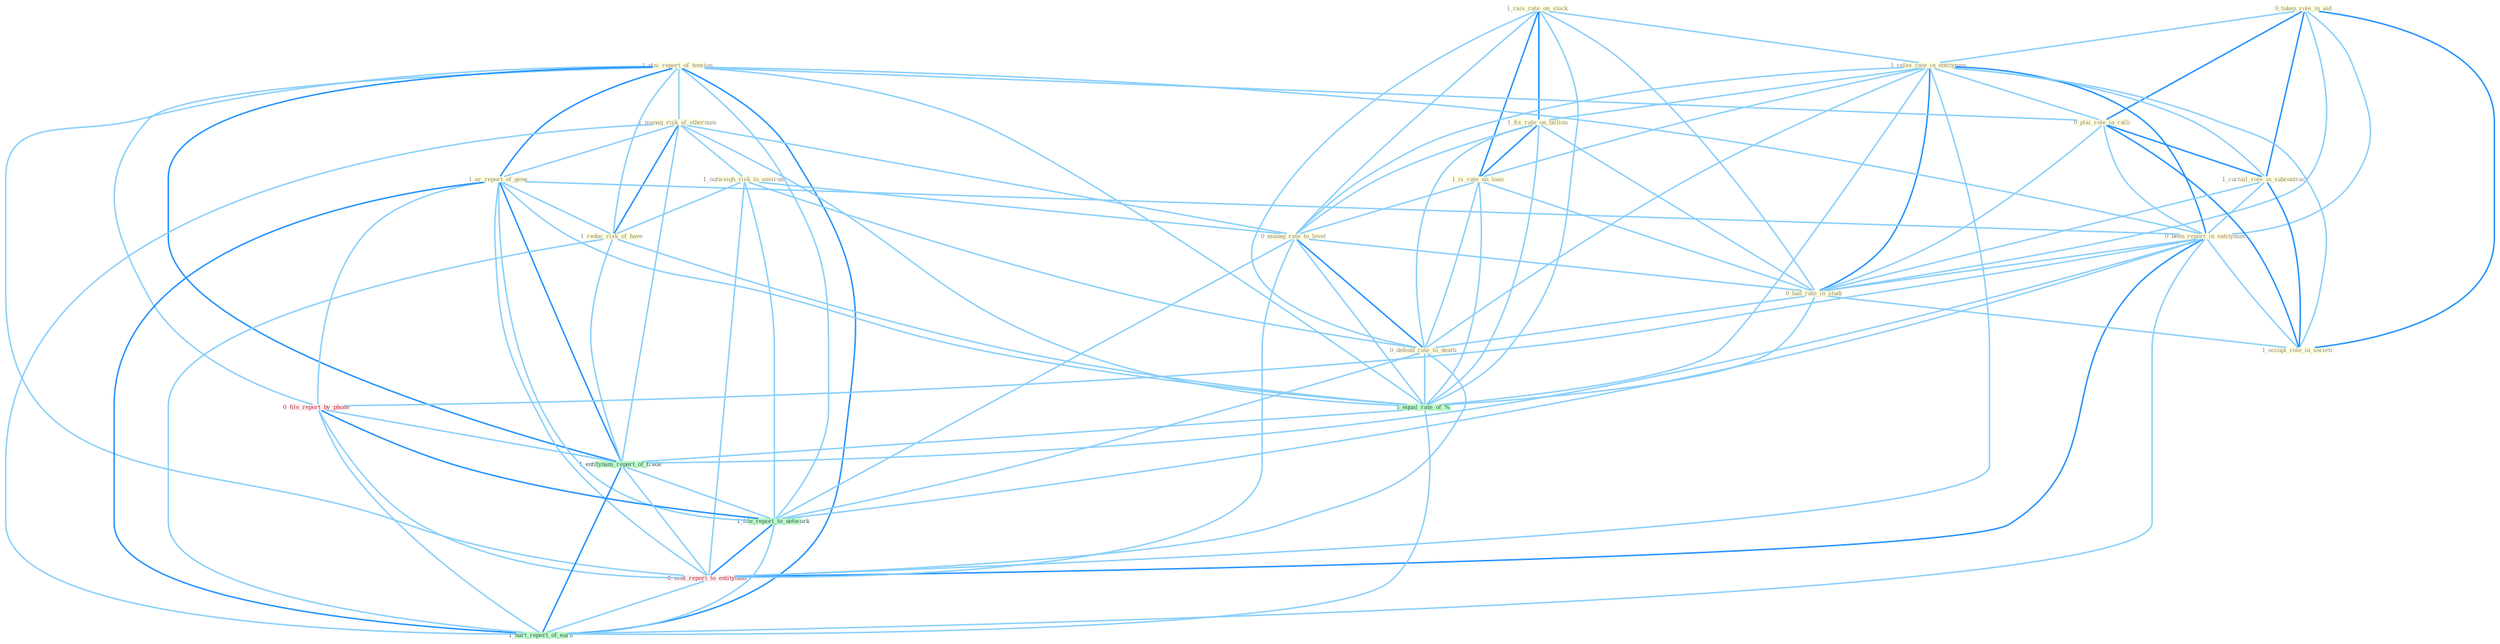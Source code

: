 Graph G{ 
    node
    [shape=polygon,style=filled,width=.5,height=.06,color="#BDFCC9",fixedsize=true,fontsize=4,
    fontcolor="#2f4f4f"];
    {node
    [color="#ffffe0", fontcolor="#8b7d6b"] "1_rais_rate_on_stock " "0_taken_role_in_aid " "1_relax_rate_in_entitynam " "1_plai_report_of_tension " "0_plai_role_in_ralli " "1_fix_rate_on_billion " "1_is_rate_on_loan " "1_curtail_role_in_subcontract " "1_manag_risk_of_othernum " "1_ar_report_of_gene " "0_been_report_in_entitynam " "1_outweigh_risk_to_environ " "1_reduc_risk_of_have " "0_manag_rate_to_level " "0_had_rate_in_studi " "0_defend_rate_to_death " "1_occupi_role_in_societi "}
{node [color="#fff0f5", fontcolor="#b22222"] "0_file_report_by_phone " "0_sent_report_to_entitynam "}
edge [color="#B0E2FF"];

	"1_rais_rate_on_stock " -- "1_relax_rate_in_entitynam " [w="1", color="#87cefa" ];
	"1_rais_rate_on_stock " -- "1_fix_rate_on_billion " [w="2", color="#1e90ff" , len=0.8];
	"1_rais_rate_on_stock " -- "1_is_rate_on_loan " [w="2", color="#1e90ff" , len=0.8];
	"1_rais_rate_on_stock " -- "0_manag_rate_to_level " [w="1", color="#87cefa" ];
	"1_rais_rate_on_stock " -- "0_had_rate_in_studi " [w="1", color="#87cefa" ];
	"1_rais_rate_on_stock " -- "0_defend_rate_to_death " [w="1", color="#87cefa" ];
	"1_rais_rate_on_stock " -- "1_equal_rate_of_% " [w="1", color="#87cefa" ];
	"0_taken_role_in_aid " -- "1_relax_rate_in_entitynam " [w="1", color="#87cefa" ];
	"0_taken_role_in_aid " -- "0_plai_role_in_ralli " [w="2", color="#1e90ff" , len=0.8];
	"0_taken_role_in_aid " -- "1_curtail_role_in_subcontract " [w="2", color="#1e90ff" , len=0.8];
	"0_taken_role_in_aid " -- "0_been_report_in_entitynam " [w="1", color="#87cefa" ];
	"0_taken_role_in_aid " -- "0_had_rate_in_studi " [w="1", color="#87cefa" ];
	"0_taken_role_in_aid " -- "1_occupi_role_in_societi " [w="2", color="#1e90ff" , len=0.8];
	"1_relax_rate_in_entitynam " -- "0_plai_role_in_ralli " [w="1", color="#87cefa" ];
	"1_relax_rate_in_entitynam " -- "1_fix_rate_on_billion " [w="1", color="#87cefa" ];
	"1_relax_rate_in_entitynam " -- "1_is_rate_on_loan " [w="1", color="#87cefa" ];
	"1_relax_rate_in_entitynam " -- "1_curtail_role_in_subcontract " [w="1", color="#87cefa" ];
	"1_relax_rate_in_entitynam " -- "0_been_report_in_entitynam " [w="2", color="#1e90ff" , len=0.8];
	"1_relax_rate_in_entitynam " -- "0_manag_rate_to_level " [w="1", color="#87cefa" ];
	"1_relax_rate_in_entitynam " -- "0_had_rate_in_studi " [w="2", color="#1e90ff" , len=0.8];
	"1_relax_rate_in_entitynam " -- "0_defend_rate_to_death " [w="1", color="#87cefa" ];
	"1_relax_rate_in_entitynam " -- "1_occupi_role_in_societi " [w="1", color="#87cefa" ];
	"1_relax_rate_in_entitynam " -- "1_equal_rate_of_% " [w="1", color="#87cefa" ];
	"1_relax_rate_in_entitynam " -- "0_sent_report_to_entitynam " [w="1", color="#87cefa" ];
	"1_plai_report_of_tension " -- "0_plai_role_in_ralli " [w="1", color="#87cefa" ];
	"1_plai_report_of_tension " -- "1_manag_risk_of_othernum " [w="1", color="#87cefa" ];
	"1_plai_report_of_tension " -- "1_ar_report_of_gene " [w="2", color="#1e90ff" , len=0.8];
	"1_plai_report_of_tension " -- "0_been_report_in_entitynam " [w="1", color="#87cefa" ];
	"1_plai_report_of_tension " -- "1_reduc_risk_of_have " [w="1", color="#87cefa" ];
	"1_plai_report_of_tension " -- "0_file_report_by_phone " [w="1", color="#87cefa" ];
	"1_plai_report_of_tension " -- "1_equal_rate_of_% " [w="1", color="#87cefa" ];
	"1_plai_report_of_tension " -- "1_entitynam_report_of_trade " [w="2", color="#1e90ff" , len=0.8];
	"1_plai_report_of_tension " -- "1_file_report_to_network " [w="1", color="#87cefa" ];
	"1_plai_report_of_tension " -- "0_sent_report_to_entitynam " [w="1", color="#87cefa" ];
	"1_plai_report_of_tension " -- "1_hurt_report_of_earn " [w="2", color="#1e90ff" , len=0.8];
	"0_plai_role_in_ralli " -- "1_curtail_role_in_subcontract " [w="2", color="#1e90ff" , len=0.8];
	"0_plai_role_in_ralli " -- "0_been_report_in_entitynam " [w="1", color="#87cefa" ];
	"0_plai_role_in_ralli " -- "0_had_rate_in_studi " [w="1", color="#87cefa" ];
	"0_plai_role_in_ralli " -- "1_occupi_role_in_societi " [w="2", color="#1e90ff" , len=0.8];
	"1_fix_rate_on_billion " -- "1_is_rate_on_loan " [w="2", color="#1e90ff" , len=0.8];
	"1_fix_rate_on_billion " -- "0_manag_rate_to_level " [w="1", color="#87cefa" ];
	"1_fix_rate_on_billion " -- "0_had_rate_in_studi " [w="1", color="#87cefa" ];
	"1_fix_rate_on_billion " -- "0_defend_rate_to_death " [w="1", color="#87cefa" ];
	"1_fix_rate_on_billion " -- "1_equal_rate_of_% " [w="1", color="#87cefa" ];
	"1_is_rate_on_loan " -- "0_manag_rate_to_level " [w="1", color="#87cefa" ];
	"1_is_rate_on_loan " -- "0_had_rate_in_studi " [w="1", color="#87cefa" ];
	"1_is_rate_on_loan " -- "0_defend_rate_to_death " [w="1", color="#87cefa" ];
	"1_is_rate_on_loan " -- "1_equal_rate_of_% " [w="1", color="#87cefa" ];
	"1_curtail_role_in_subcontract " -- "0_been_report_in_entitynam " [w="1", color="#87cefa" ];
	"1_curtail_role_in_subcontract " -- "0_had_rate_in_studi " [w="1", color="#87cefa" ];
	"1_curtail_role_in_subcontract " -- "1_occupi_role_in_societi " [w="2", color="#1e90ff" , len=0.8];
	"1_manag_risk_of_othernum " -- "1_ar_report_of_gene " [w="1", color="#87cefa" ];
	"1_manag_risk_of_othernum " -- "1_outweigh_risk_to_environ " [w="1", color="#87cefa" ];
	"1_manag_risk_of_othernum " -- "1_reduc_risk_of_have " [w="2", color="#1e90ff" , len=0.8];
	"1_manag_risk_of_othernum " -- "0_manag_rate_to_level " [w="1", color="#87cefa" ];
	"1_manag_risk_of_othernum " -- "1_equal_rate_of_% " [w="1", color="#87cefa" ];
	"1_manag_risk_of_othernum " -- "1_entitynam_report_of_trade " [w="1", color="#87cefa" ];
	"1_manag_risk_of_othernum " -- "1_hurt_report_of_earn " [w="1", color="#87cefa" ];
	"1_ar_report_of_gene " -- "0_been_report_in_entitynam " [w="1", color="#87cefa" ];
	"1_ar_report_of_gene " -- "1_reduc_risk_of_have " [w="1", color="#87cefa" ];
	"1_ar_report_of_gene " -- "0_file_report_by_phone " [w="1", color="#87cefa" ];
	"1_ar_report_of_gene " -- "1_equal_rate_of_% " [w="1", color="#87cefa" ];
	"1_ar_report_of_gene " -- "1_entitynam_report_of_trade " [w="2", color="#1e90ff" , len=0.8];
	"1_ar_report_of_gene " -- "1_file_report_to_network " [w="1", color="#87cefa" ];
	"1_ar_report_of_gene " -- "0_sent_report_to_entitynam " [w="1", color="#87cefa" ];
	"1_ar_report_of_gene " -- "1_hurt_report_of_earn " [w="2", color="#1e90ff" , len=0.8];
	"0_been_report_in_entitynam " -- "0_had_rate_in_studi " [w="1", color="#87cefa" ];
	"0_been_report_in_entitynam " -- "1_occupi_role_in_societi " [w="1", color="#87cefa" ];
	"0_been_report_in_entitynam " -- "0_file_report_by_phone " [w="1", color="#87cefa" ];
	"0_been_report_in_entitynam " -- "1_entitynam_report_of_trade " [w="1", color="#87cefa" ];
	"0_been_report_in_entitynam " -- "1_file_report_to_network " [w="1", color="#87cefa" ];
	"0_been_report_in_entitynam " -- "0_sent_report_to_entitynam " [w="2", color="#1e90ff" , len=0.8];
	"0_been_report_in_entitynam " -- "1_hurt_report_of_earn " [w="1", color="#87cefa" ];
	"1_outweigh_risk_to_environ " -- "1_reduc_risk_of_have " [w="1", color="#87cefa" ];
	"1_outweigh_risk_to_environ " -- "0_manag_rate_to_level " [w="1", color="#87cefa" ];
	"1_outweigh_risk_to_environ " -- "0_defend_rate_to_death " [w="1", color="#87cefa" ];
	"1_outweigh_risk_to_environ " -- "1_file_report_to_network " [w="1", color="#87cefa" ];
	"1_outweigh_risk_to_environ " -- "0_sent_report_to_entitynam " [w="1", color="#87cefa" ];
	"1_reduc_risk_of_have " -- "1_equal_rate_of_% " [w="1", color="#87cefa" ];
	"1_reduc_risk_of_have " -- "1_entitynam_report_of_trade " [w="1", color="#87cefa" ];
	"1_reduc_risk_of_have " -- "1_hurt_report_of_earn " [w="1", color="#87cefa" ];
	"0_manag_rate_to_level " -- "0_had_rate_in_studi " [w="1", color="#87cefa" ];
	"0_manag_rate_to_level " -- "0_defend_rate_to_death " [w="2", color="#1e90ff" , len=0.8];
	"0_manag_rate_to_level " -- "1_equal_rate_of_% " [w="1", color="#87cefa" ];
	"0_manag_rate_to_level " -- "1_file_report_to_network " [w="1", color="#87cefa" ];
	"0_manag_rate_to_level " -- "0_sent_report_to_entitynam " [w="1", color="#87cefa" ];
	"0_had_rate_in_studi " -- "0_defend_rate_to_death " [w="1", color="#87cefa" ];
	"0_had_rate_in_studi " -- "1_occupi_role_in_societi " [w="1", color="#87cefa" ];
	"0_had_rate_in_studi " -- "1_equal_rate_of_% " [w="1", color="#87cefa" ];
	"0_defend_rate_to_death " -- "1_equal_rate_of_% " [w="1", color="#87cefa" ];
	"0_defend_rate_to_death " -- "1_file_report_to_network " [w="1", color="#87cefa" ];
	"0_defend_rate_to_death " -- "0_sent_report_to_entitynam " [w="1", color="#87cefa" ];
	"0_file_report_by_phone " -- "1_entitynam_report_of_trade " [w="1", color="#87cefa" ];
	"0_file_report_by_phone " -- "1_file_report_to_network " [w="2", color="#1e90ff" , len=0.8];
	"0_file_report_by_phone " -- "0_sent_report_to_entitynam " [w="1", color="#87cefa" ];
	"0_file_report_by_phone " -- "1_hurt_report_of_earn " [w="1", color="#87cefa" ];
	"1_equal_rate_of_% " -- "1_entitynam_report_of_trade " [w="1", color="#87cefa" ];
	"1_equal_rate_of_% " -- "1_hurt_report_of_earn " [w="1", color="#87cefa" ];
	"1_entitynam_report_of_trade " -- "1_file_report_to_network " [w="1", color="#87cefa" ];
	"1_entitynam_report_of_trade " -- "0_sent_report_to_entitynam " [w="1", color="#87cefa" ];
	"1_entitynam_report_of_trade " -- "1_hurt_report_of_earn " [w="2", color="#1e90ff" , len=0.8];
	"1_file_report_to_network " -- "0_sent_report_to_entitynam " [w="2", color="#1e90ff" , len=0.8];
	"1_file_report_to_network " -- "1_hurt_report_of_earn " [w="1", color="#87cefa" ];
	"0_sent_report_to_entitynam " -- "1_hurt_report_of_earn " [w="1", color="#87cefa" ];
}